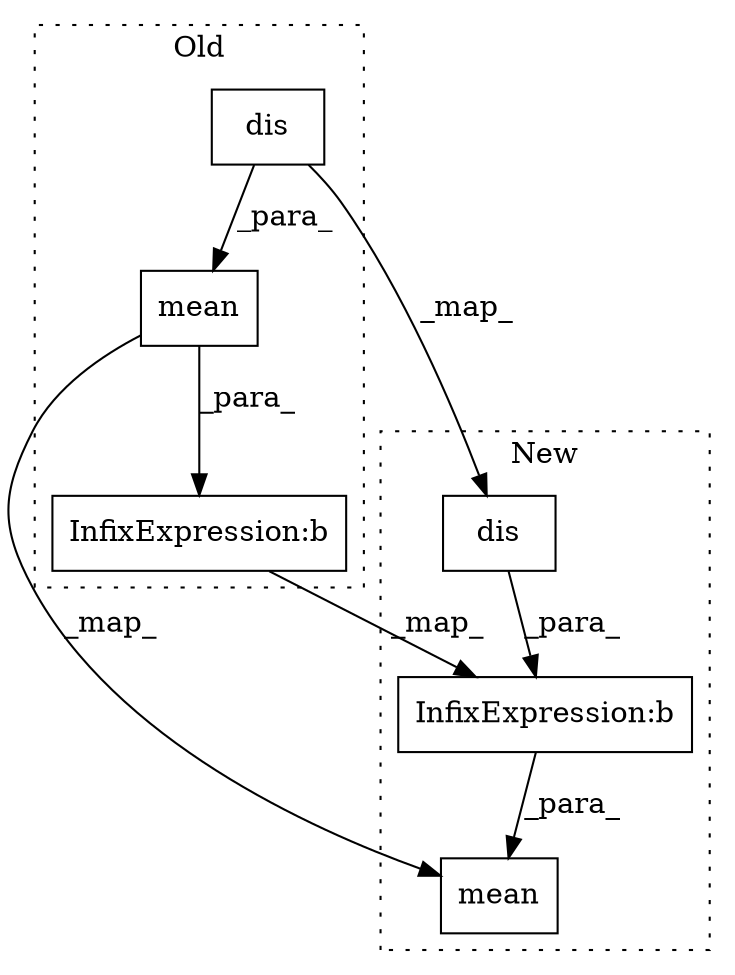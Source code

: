 digraph G {
subgraph cluster0 {
1 [label="dis" a="32" s="4214,4241" l="4,1" shape="box"];
3 [label="InfixExpression:b" a="27" s="4248" l="3" shape="box"];
5 [label="mean" a="32" s="4204,4242" l="5,1" shape="box"];
label = "Old";
style="dotted";
}
subgraph cluster1 {
2 [label="dis" a="32" s="4213,4240" l="4,1" shape="box"];
4 [label="InfixExpression:b" a="27" s="4246" l="3" shape="box"];
6 [label="mean" a="32" s="4202,4250" l="5,1" shape="box"];
label = "New";
style="dotted";
}
1 -> 2 [label="_map_"];
1 -> 5 [label="_para_"];
2 -> 4 [label="_para_"];
3 -> 4 [label="_map_"];
4 -> 6 [label="_para_"];
5 -> 3 [label="_para_"];
5 -> 6 [label="_map_"];
}